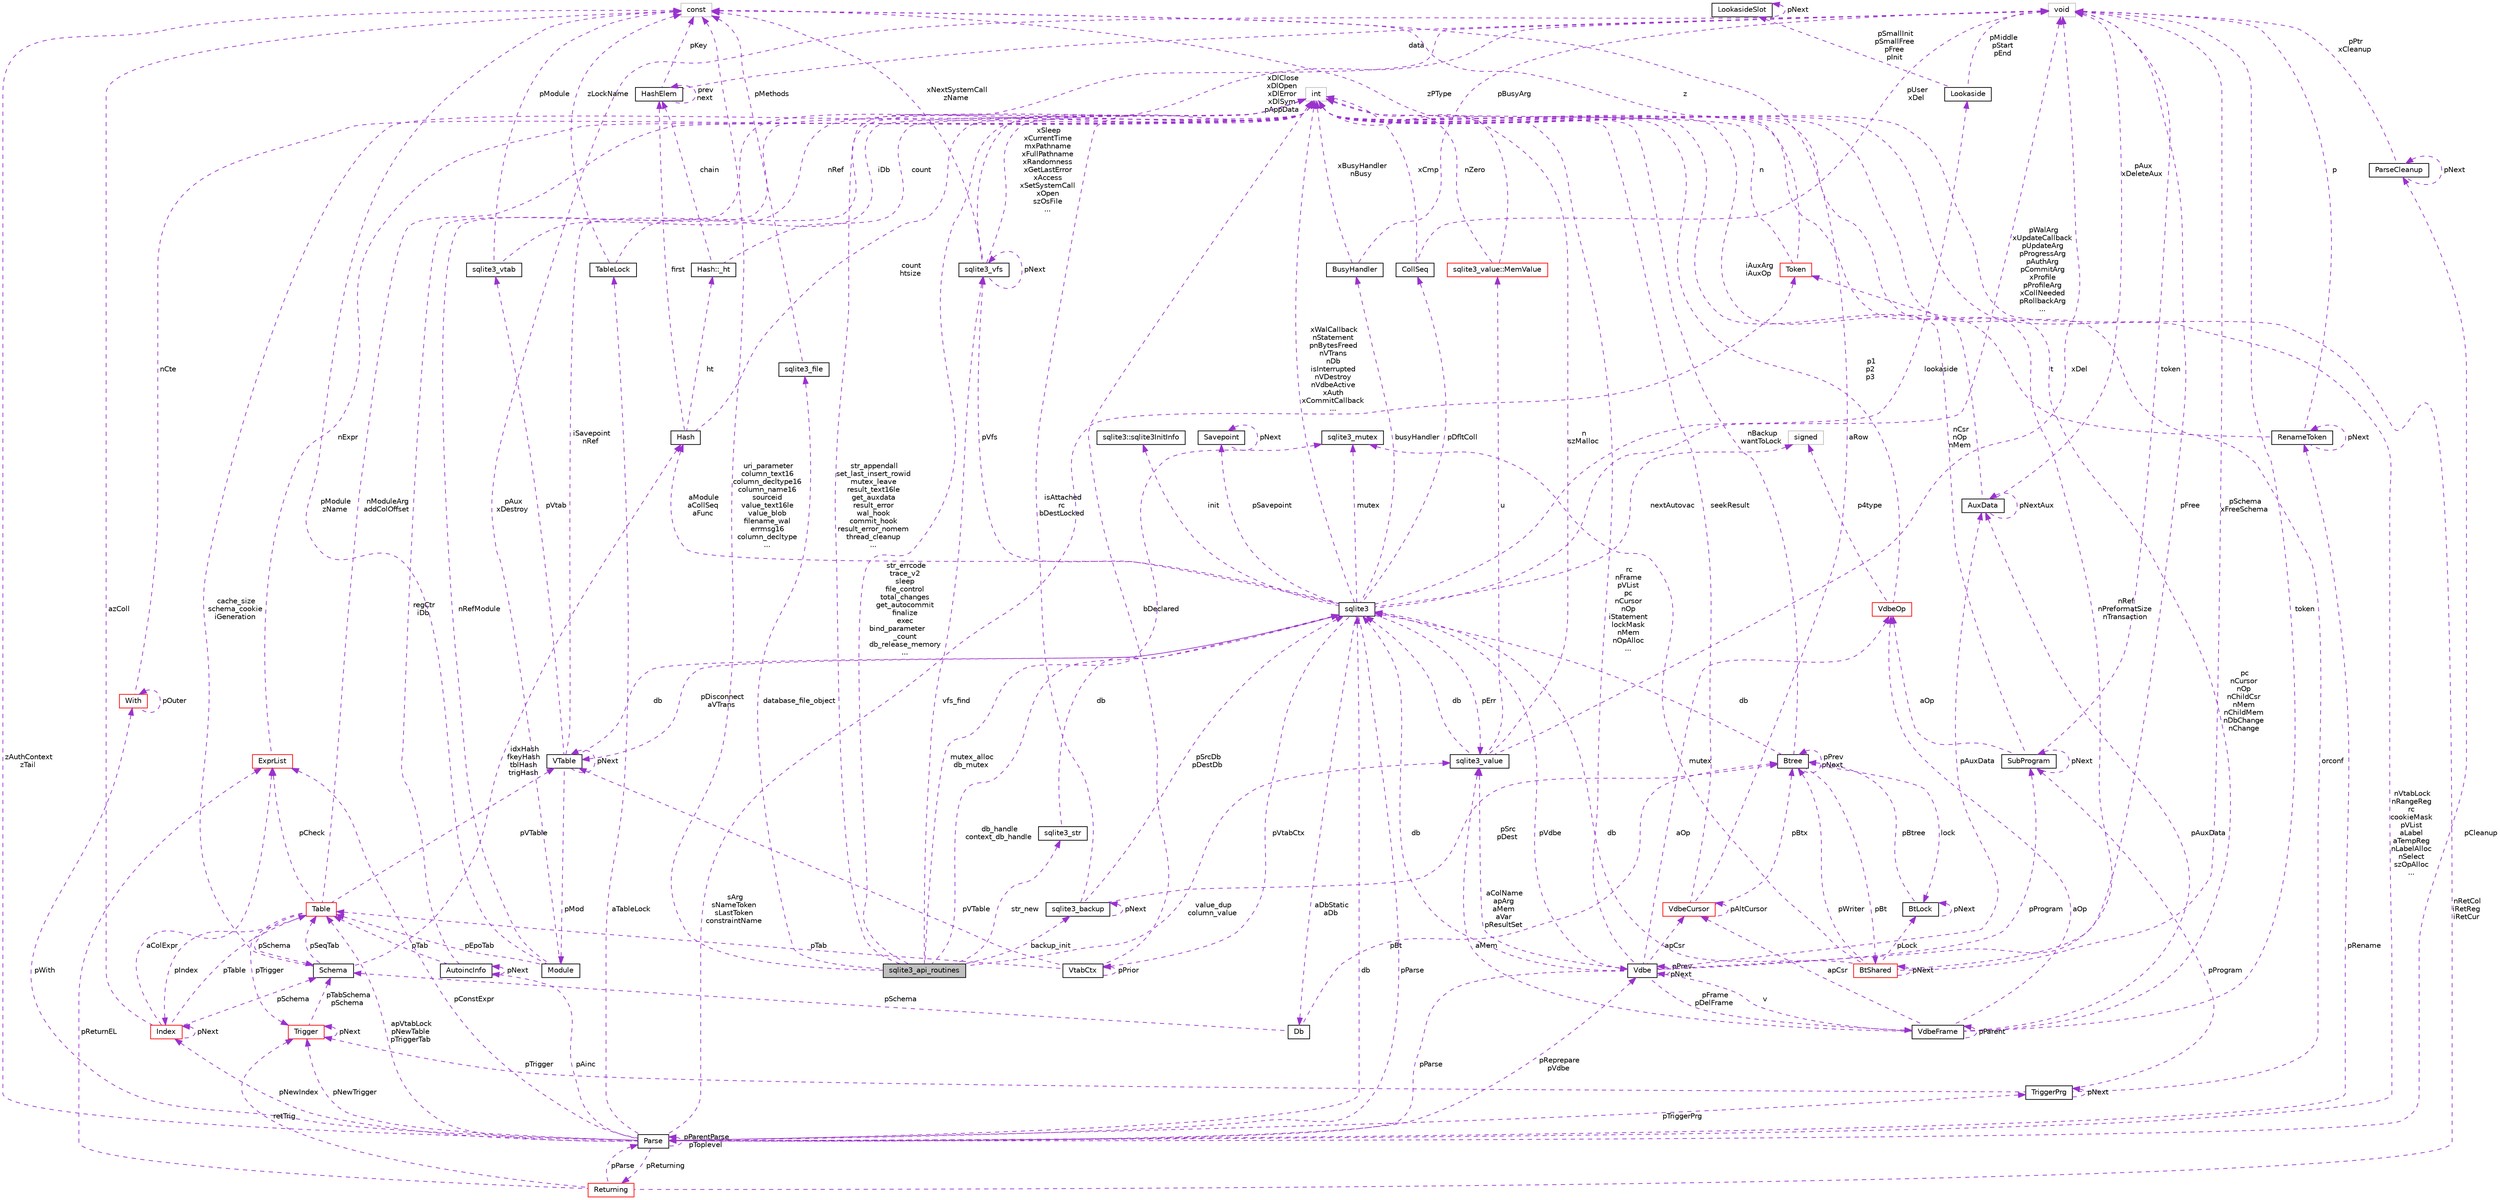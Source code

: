 digraph "sqlite3_api_routines"
{
 // LATEX_PDF_SIZE
  edge [fontname="Helvetica",fontsize="10",labelfontname="Helvetica",labelfontsize="10"];
  node [fontname="Helvetica",fontsize="10",shape=record];
  Node1 [label="sqlite3_api_routines",height=0.2,width=0.4,color="black", fillcolor="grey75", style="filled", fontcolor="black",tooltip=" "];
  Node2 -> Node1 [dir="back",color="darkorchid3",fontsize="10",style="dashed",label=" str_new" ,fontname="Helvetica"];
  Node2 [label="sqlite3_str",height=0.2,width=0.4,color="black", fillcolor="white", style="filled",URL="$structsqlite3__str.html",tooltip=" "];
  Node3 -> Node2 [dir="back",color="darkorchid3",fontsize="10",style="dashed",label=" db" ,fontname="Helvetica"];
  Node3 [label="sqlite3",height=0.2,width=0.4,color="black", fillcolor="white", style="filled",URL="$structsqlite3.html",tooltip=" "];
  Node4 -> Node3 [dir="back",color="darkorchid3",fontsize="10",style="dashed",label=" pVdbe" ,fontname="Helvetica"];
  Node4 [label="Vdbe",height=0.2,width=0.4,color="black", fillcolor="white", style="filled",URL="$structVdbe.html",tooltip=" "];
  Node4 -> Node4 [dir="back",color="darkorchid3",fontsize="10",style="dashed",label=" pPrev\npNext" ,fontname="Helvetica"];
  Node3 -> Node4 [dir="back",color="darkorchid3",fontsize="10",style="dashed",label=" db" ,fontname="Helvetica"];
  Node5 -> Node4 [dir="back",color="darkorchid3",fontsize="10",style="dashed",label=" pFree" ,fontname="Helvetica"];
  Node5 [label="void",height=0.2,width=0.4,color="grey75", fillcolor="white", style="filled",tooltip=" "];
  Node6 -> Node4 [dir="back",color="darkorchid3",fontsize="10",style="dashed",label=" aColName\napArg\naMem\naVar\npResultSet" ,fontname="Helvetica"];
  Node6 [label="sqlite3_value",height=0.2,width=0.4,color="black", fillcolor="white", style="filled",URL="$structsqlite3__value.html",tooltip=" "];
  Node3 -> Node6 [dir="back",color="darkorchid3",fontsize="10",style="dashed",label=" db" ,fontname="Helvetica"];
  Node5 -> Node6 [dir="back",color="darkorchid3",fontsize="10",style="dashed",label=" xDel" ,fontname="Helvetica"];
  Node7 -> Node6 [dir="back",color="darkorchid3",fontsize="10",style="dashed",label=" u" ,fontname="Helvetica"];
  Node7 [label="sqlite3_value::MemValue",height=0.2,width=0.4,color="red", fillcolor="white", style="filled",URL="$unionsqlite3__value_1_1MemValue.html",tooltip=" "];
  Node8 -> Node7 [dir="back",color="darkorchid3",fontsize="10",style="dashed",label=" nZero" ,fontname="Helvetica"];
  Node8 [label="int",height=0.2,width=0.4,color="grey75", fillcolor="white", style="filled",tooltip=" "];
  Node9 -> Node7 [dir="back",color="darkorchid3",fontsize="10",style="dashed",label=" zPType" ,fontname="Helvetica"];
  Node9 [label="const",height=0.2,width=0.4,color="grey75", fillcolor="white", style="filled",tooltip=" "];
  Node8 -> Node6 [dir="back",color="darkorchid3",fontsize="10",style="dashed",label=" n\nszMalloc" ,fontname="Helvetica"];
  Node12 -> Node4 [dir="back",color="darkorchid3",fontsize="10",style="dashed",label=" pFrame\npDelFrame" ,fontname="Helvetica"];
  Node12 [label="VdbeFrame",height=0.2,width=0.4,color="black", fillcolor="white", style="filled",URL="$structVdbeFrame.html",tooltip=" "];
  Node4 -> Node12 [dir="back",color="darkorchid3",fontsize="10",style="dashed",label=" v" ,fontname="Helvetica"];
  Node5 -> Node12 [dir="back",color="darkorchid3",fontsize="10",style="dashed",label=" token" ,fontname="Helvetica"];
  Node6 -> Node12 [dir="back",color="darkorchid3",fontsize="10",style="dashed",label=" aMem" ,fontname="Helvetica"];
  Node12 -> Node12 [dir="back",color="darkorchid3",fontsize="10",style="dashed",label=" pParent" ,fontname="Helvetica"];
  Node8 -> Node12 [dir="back",color="darkorchid3",fontsize="10",style="dashed",label=" pc\nnCursor\nnOp\nnChildCsr\nnMem\nnChildMem\nnDbChange\nnChange" ,fontname="Helvetica"];
  Node13 -> Node12 [dir="back",color="darkorchid3",fontsize="10",style="dashed",label=" pAuxData" ,fontname="Helvetica"];
  Node13 [label="AuxData",height=0.2,width=0.4,color="black", fillcolor="white", style="filled",URL="$structAuxData.html",tooltip=" "];
  Node5 -> Node13 [dir="back",color="darkorchid3",fontsize="10",style="dashed",label=" pAux\nxDeleteAux" ,fontname="Helvetica"];
  Node8 -> Node13 [dir="back",color="darkorchid3",fontsize="10",style="dashed",label=" iAuxArg\niAuxOp" ,fontname="Helvetica"];
  Node13 -> Node13 [dir="back",color="darkorchid3",fontsize="10",style="dashed",label=" pNextAux" ,fontname="Helvetica"];
  Node14 -> Node12 [dir="back",color="darkorchid3",fontsize="10",style="dashed",label=" apCsr" ,fontname="Helvetica"];
  Node14 [label="VdbeCursor",height=0.2,width=0.4,color="red", fillcolor="white", style="filled",URL="$structVdbeCursor.html",tooltip=" "];
  Node8 -> Node14 [dir="back",color="darkorchid3",fontsize="10",style="dashed",label=" seekResult" ,fontname="Helvetica"];
  Node14 -> Node14 [dir="back",color="darkorchid3",fontsize="10",style="dashed",label=" pAltCursor" ,fontname="Helvetica"];
  Node21 -> Node14 [dir="back",color="darkorchid3",fontsize="10",style="dashed",label=" pBtx" ,fontname="Helvetica"];
  Node21 [label="Btree",height=0.2,width=0.4,color="black", fillcolor="white", style="filled",URL="$structBtree.html",tooltip=" "];
  Node17 -> Node21 [dir="back",color="darkorchid3",fontsize="10",style="dashed",label=" pBt" ,fontname="Helvetica"];
  Node17 [label="BtShared",height=0.2,width=0.4,color="red", fillcolor="white", style="filled",URL="$structBtShared.html",tooltip=" "];
  Node17 -> Node17 [dir="back",color="darkorchid3",fontsize="10",style="dashed",label=" pNext" ,fontname="Helvetica"];
  Node3 -> Node17 [dir="back",color="darkorchid3",fontsize="10",style="dashed",label=" db" ,fontname="Helvetica"];
  Node5 -> Node17 [dir="back",color="darkorchid3",fontsize="10",style="dashed",label=" pSchema\nxFreeSchema" ,fontname="Helvetica"];
  Node19 -> Node17 [dir="back",color="darkorchid3",fontsize="10",style="dashed",label=" mutex" ,fontname="Helvetica"];
  Node19 [label="sqlite3_mutex",height=0.2,width=0.4,color="black", fillcolor="white", style="filled",URL="$structsqlite3__mutex.html",tooltip=" "];
  Node20 -> Node17 [dir="back",color="darkorchid3",fontsize="10",style="dashed",label=" pLock" ,fontname="Helvetica"];
  Node20 [label="BtLock",height=0.2,width=0.4,color="black", fillcolor="white", style="filled",URL="$structBtLock.html",tooltip=" "];
  Node20 -> Node20 [dir="back",color="darkorchid3",fontsize="10",style="dashed",label=" pNext" ,fontname="Helvetica"];
  Node21 -> Node20 [dir="back",color="darkorchid3",fontsize="10",style="dashed",label=" pBtree" ,fontname="Helvetica"];
  Node8 -> Node17 [dir="back",color="darkorchid3",fontsize="10",style="dashed",label=" nRef\nnPreformatSize\nnTransaction" ,fontname="Helvetica"];
  Node21 -> Node17 [dir="back",color="darkorchid3",fontsize="10",style="dashed",label=" pWriter" ,fontname="Helvetica"];
  Node3 -> Node21 [dir="back",color="darkorchid3",fontsize="10",style="dashed",label=" db" ,fontname="Helvetica"];
  Node20 -> Node21 [dir="back",color="darkorchid3",fontsize="10",style="dashed",label=" lock" ,fontname="Helvetica"];
  Node8 -> Node21 [dir="back",color="darkorchid3",fontsize="10",style="dashed",label=" nBackup\nwantToLock" ,fontname="Helvetica"];
  Node21 -> Node21 [dir="back",color="darkorchid3",fontsize="10",style="dashed",label=" pPrev\npNext" ,fontname="Helvetica"];
  Node9 -> Node14 [dir="back",color="darkorchid3",fontsize="10",style="dashed",label=" aRow" ,fontname="Helvetica"];
  Node47 -> Node12 [dir="back",color="darkorchid3",fontsize="10",style="dashed",label=" aOp" ,fontname="Helvetica"];
  Node47 [label="VdbeOp",height=0.2,width=0.4,color="red", fillcolor="white", style="filled",URL="$structVdbeOp.html",tooltip=" "];
  Node8 -> Node47 [dir="back",color="darkorchid3",fontsize="10",style="dashed",label=" p1\np2\np3" ,fontname="Helvetica"];
  Node80 -> Node47 [dir="back",color="darkorchid3",fontsize="10",style="dashed",label=" p4type" ,fontname="Helvetica"];
  Node80 [label="signed",height=0.2,width=0.4,color="grey75", fillcolor="white", style="filled",tooltip=" "];
  Node8 -> Node4 [dir="back",color="darkorchid3",fontsize="10",style="dashed",label=" rc\nnFrame\npVList\npc\nnCursor\nnOp\niStatement\nlockMask\nnMem\nnOpAlloc\n..." ,fontname="Helvetica"];
  Node13 -> Node4 [dir="back",color="darkorchid3",fontsize="10",style="dashed",label=" pAuxData" ,fontname="Helvetica"];
  Node78 -> Node4 [dir="back",color="darkorchid3",fontsize="10",style="dashed",label=" pProgram" ,fontname="Helvetica"];
  Node78 [label="SubProgram",height=0.2,width=0.4,color="black", fillcolor="white", style="filled",URL="$structSubProgram.html",tooltip=" "];
  Node5 -> Node78 [dir="back",color="darkorchid3",fontsize="10",style="dashed",label=" token" ,fontname="Helvetica"];
  Node8 -> Node78 [dir="back",color="darkorchid3",fontsize="10",style="dashed",label=" nCsr\nnOp\nnMem" ,fontname="Helvetica"];
  Node78 -> Node78 [dir="back",color="darkorchid3",fontsize="10",style="dashed",label=" pNext" ,fontname="Helvetica"];
  Node47 -> Node78 [dir="back",color="darkorchid3",fontsize="10",style="dashed",label=" aOp" ,fontname="Helvetica"];
  Node14 -> Node4 [dir="back",color="darkorchid3",fontsize="10",style="dashed",label=" apCsr" ,fontname="Helvetica"];
  Node81 -> Node4 [dir="back",color="darkorchid3",fontsize="10",style="dashed",label=" pParse" ,fontname="Helvetica"];
  Node81 [label="Parse",height=0.2,width=0.4,color="black", fillcolor="white", style="filled",URL="$structParse.html",tooltip=" "];
  Node4 -> Node81 [dir="back",color="darkorchid3",fontsize="10",style="dashed",label=" pReprepare\npVdbe" ,fontname="Helvetica"];
  Node3 -> Node81 [dir="back",color="darkorchid3",fontsize="10",style="dashed",label=" db" ,fontname="Helvetica"];
  Node82 -> Node81 [dir="back",color="darkorchid3",fontsize="10",style="dashed",label=" pCleanup" ,fontname="Helvetica"];
  Node82 [label="ParseCleanup",height=0.2,width=0.4,color="black", fillcolor="white", style="filled",URL="$structParseCleanup.html",tooltip=" "];
  Node82 -> Node82 [dir="back",color="darkorchid3",fontsize="10",style="dashed",label=" pNext" ,fontname="Helvetica"];
  Node5 -> Node82 [dir="back",color="darkorchid3",fontsize="10",style="dashed",label=" pPtr\nxCleanup" ,fontname="Helvetica"];
  Node83 -> Node81 [dir="back",color="darkorchid3",fontsize="10",style="dashed",label=" aTableLock" ,fontname="Helvetica"];
  Node83 [label="TableLock",height=0.2,width=0.4,color="black", fillcolor="white", style="filled",URL="$structTableLock.html",tooltip=" "];
  Node8 -> Node83 [dir="back",color="darkorchid3",fontsize="10",style="dashed",label=" iDb" ,fontname="Helvetica"];
  Node9 -> Node83 [dir="back",color="darkorchid3",fontsize="10",style="dashed",label=" zLockName" ,fontname="Helvetica"];
  Node84 -> Node81 [dir="back",color="darkorchid3",fontsize="10",style="dashed",label=" sArg\nsNameToken\nsLastToken\nconstraintName" ,fontname="Helvetica"];
  Node84 [label="Token",height=0.2,width=0.4,color="red", fillcolor="white", style="filled",URL="$classToken.html",tooltip=" "];
  Node8 -> Node84 [dir="back",color="darkorchid3",fontsize="10",style="dashed",label=" n" ,fontname="Helvetica"];
  Node9 -> Node84 [dir="back",color="darkorchid3",fontsize="10",style="dashed",label=" z" ,fontname="Helvetica"];
  Node64 -> Node81 [dir="back",color="darkorchid3",fontsize="10",style="dashed",label=" pWith" ,fontname="Helvetica"];
  Node64 [label="With",height=0.2,width=0.4,color="red", fillcolor="white", style="filled",URL="$structWith.html",tooltip=" "];
  Node64 -> Node64 [dir="back",color="darkorchid3",fontsize="10",style="dashed",label=" pOuter" ,fontname="Helvetica"];
  Node8 -> Node64 [dir="back",color="darkorchid3",fontsize="10",style="dashed",label=" nCte" ,fontname="Helvetica"];
  Node8 -> Node81 [dir="back",color="darkorchid3",fontsize="10",style="dashed",label=" nVtabLock\nnRangeReg\nrc\ncookieMask\npVList\naLabel\naTempReg\nnLabelAlloc\nnSelect\nszOpAlloc\n..." ,fontname="Helvetica"];
  Node51 -> Node81 [dir="back",color="darkorchid3",fontsize="10",style="dashed",label=" apVtabLock\npNewTable\npTriggerTab" ,fontname="Helvetica"];
  Node51 [label="Table",height=0.2,width=0.4,color="red", fillcolor="white", style="filled",URL="$structTable.html",tooltip=" "];
  Node52 -> Node51 [dir="back",color="darkorchid3",fontsize="10",style="dashed",label=" pSchema" ,fontname="Helvetica"];
  Node52 [label="Schema",height=0.2,width=0.4,color="black", fillcolor="white", style="filled",URL="$structSchema.html",tooltip=" "];
  Node8 -> Node52 [dir="back",color="darkorchid3",fontsize="10",style="dashed",label=" cache_size\nschema_cookie\niGeneration" ,fontname="Helvetica"];
  Node51 -> Node52 [dir="back",color="darkorchid3",fontsize="10",style="dashed",label=" pSeqTab" ,fontname="Helvetica"];
  Node53 -> Node52 [dir="back",color="darkorchid3",fontsize="10",style="dashed",label=" idxHash\nfkeyHash\ntblHash\ntrigHash" ,fontname="Helvetica"];
  Node53 [label="Hash",height=0.2,width=0.4,color="black", fillcolor="white", style="filled",URL="$structHash.html",tooltip=" "];
  Node54 -> Node53 [dir="back",color="darkorchid3",fontsize="10",style="dashed",label=" ht" ,fontname="Helvetica"];
  Node54 [label="Hash::_ht",height=0.2,width=0.4,color="black", fillcolor="white", style="filled",URL="$structHash_1_1__ht.html",tooltip=" "];
  Node8 -> Node54 [dir="back",color="darkorchid3",fontsize="10",style="dashed",label=" count" ,fontname="Helvetica"];
  Node55 -> Node54 [dir="back",color="darkorchid3",fontsize="10",style="dashed",label=" chain" ,fontname="Helvetica"];
  Node55 [label="HashElem",height=0.2,width=0.4,color="black", fillcolor="white", style="filled",URL="$structHashElem.html",tooltip=" "];
  Node5 -> Node55 [dir="back",color="darkorchid3",fontsize="10",style="dashed",label=" data" ,fontname="Helvetica"];
  Node55 -> Node55 [dir="back",color="darkorchid3",fontsize="10",style="dashed",label=" prev\nnext" ,fontname="Helvetica"];
  Node9 -> Node55 [dir="back",color="darkorchid3",fontsize="10",style="dashed",label=" pKey" ,fontname="Helvetica"];
  Node8 -> Node53 [dir="back",color="darkorchid3",fontsize="10",style="dashed",label=" count\nhtsize" ,fontname="Helvetica"];
  Node55 -> Node53 [dir="back",color="darkorchid3",fontsize="10",style="dashed",label=" first" ,fontname="Helvetica"];
  Node49 -> Node51 [dir="back",color="darkorchid3",fontsize="10",style="dashed",label=" pVTable" ,fontname="Helvetica"];
  Node49 [label="VTable",height=0.2,width=0.4,color="black", fillcolor="white", style="filled",URL="$structVTable.html",tooltip=" "];
  Node3 -> Node49 [dir="back",color="darkorchid3",fontsize="10",style="dashed",label=" db" ,fontname="Helvetica"];
  Node49 -> Node49 [dir="back",color="darkorchid3",fontsize="10",style="dashed",label=" pNext" ,fontname="Helvetica"];
  Node8 -> Node49 [dir="back",color="darkorchid3",fontsize="10",style="dashed",label=" iSavepoint\nnRef" ,fontname="Helvetica"];
  Node50 -> Node49 [dir="back",color="darkorchid3",fontsize="10",style="dashed",label=" pMod" ,fontname="Helvetica"];
  Node50 [label="Module",height=0.2,width=0.4,color="black", fillcolor="white", style="filled",URL="$structModule.html",tooltip=" "];
  Node5 -> Node50 [dir="back",color="darkorchid3",fontsize="10",style="dashed",label=" pAux\nxDestroy" ,fontname="Helvetica"];
  Node8 -> Node50 [dir="back",color="darkorchid3",fontsize="10",style="dashed",label=" nRefModule" ,fontname="Helvetica"];
  Node51 -> Node50 [dir="back",color="darkorchid3",fontsize="10",style="dashed",label=" pEpoTab" ,fontname="Helvetica"];
  Node9 -> Node50 [dir="back",color="darkorchid3",fontsize="10",style="dashed",label=" pModule\nzName" ,fontname="Helvetica"];
  Node36 -> Node49 [dir="back",color="darkorchid3",fontsize="10",style="dashed",label=" pVtab" ,fontname="Helvetica"];
  Node36 [label="sqlite3_vtab",height=0.2,width=0.4,color="black", fillcolor="white", style="filled",URL="$structsqlite3__vtab.html",tooltip=" "];
  Node8 -> Node36 [dir="back",color="darkorchid3",fontsize="10",style="dashed",label=" nRef" ,fontname="Helvetica"];
  Node9 -> Node36 [dir="back",color="darkorchid3",fontsize="10",style="dashed",label=" pModule" ,fontname="Helvetica"];
  Node8 -> Node51 [dir="back",color="darkorchid3",fontsize="10",style="dashed",label=" nModuleArg\naddColOffset" ,fontname="Helvetica"];
  Node75 -> Node51 [dir="back",color="darkorchid3",fontsize="10",style="dashed",label=" pTrigger" ,fontname="Helvetica"];
  Node75 [label="Trigger",height=0.2,width=0.4,color="red", fillcolor="white", style="filled",URL="$structTrigger.html",tooltip=" "];
  Node52 -> Node75 [dir="back",color="darkorchid3",fontsize="10",style="dashed",label=" pTabSchema\npSchema" ,fontname="Helvetica"];
  Node75 -> Node75 [dir="back",color="darkorchid3",fontsize="10",style="dashed",label=" pNext" ,fontname="Helvetica"];
  Node61 -> Node51 [dir="back",color="darkorchid3",fontsize="10",style="dashed",label=" pCheck" ,fontname="Helvetica"];
  Node61 [label="ExprList",height=0.2,width=0.4,color="red", fillcolor="white", style="filled",URL="$structExprList.html",tooltip=" "];
  Node8 -> Node61 [dir="back",color="darkorchid3",fontsize="10",style="dashed",label=" nExpr" ,fontname="Helvetica"];
  Node71 -> Node51 [dir="back",color="darkorchid3",fontsize="10",style="dashed",label=" pIndex" ,fontname="Helvetica"];
  Node71 [label="Index",height=0.2,width=0.4,color="red", fillcolor="white", style="filled",URL="$structIndex.html",tooltip=" "];
  Node52 -> Node71 [dir="back",color="darkorchid3",fontsize="10",style="dashed",label=" pSchema" ,fontname="Helvetica"];
  Node51 -> Node71 [dir="back",color="darkorchid3",fontsize="10",style="dashed",label=" pTable" ,fontname="Helvetica"];
  Node61 -> Node71 [dir="back",color="darkorchid3",fontsize="10",style="dashed",label=" aColExpr" ,fontname="Helvetica"];
  Node9 -> Node71 [dir="back",color="darkorchid3",fontsize="10",style="dashed",label=" azColl" ,fontname="Helvetica"];
  Node71 -> Node71 [dir="back",color="darkorchid3",fontsize="10",style="dashed",label=" pNext" ,fontname="Helvetica"];
  Node75 -> Node81 [dir="back",color="darkorchid3",fontsize="10",style="dashed",label=" pNewTrigger" ,fontname="Helvetica"];
  Node98 -> Node81 [dir="back",color="darkorchid3",fontsize="10",style="dashed",label=" pTriggerPrg" ,fontname="Helvetica"];
  Node98 [label="TriggerPrg",height=0.2,width=0.4,color="black", fillcolor="white", style="filled",URL="$structTriggerPrg.html",tooltip=" "];
  Node8 -> Node98 [dir="back",color="darkorchid3",fontsize="10",style="dashed",label=" orconf" ,fontname="Helvetica"];
  Node78 -> Node98 [dir="back",color="darkorchid3",fontsize="10",style="dashed",label=" pProgram" ,fontname="Helvetica"];
  Node75 -> Node98 [dir="back",color="darkorchid3",fontsize="10",style="dashed",label=" pTrigger" ,fontname="Helvetica"];
  Node98 -> Node98 [dir="back",color="darkorchid3",fontsize="10",style="dashed",label=" pNext" ,fontname="Helvetica"];
  Node99 -> Node81 [dir="back",color="darkorchid3",fontsize="10",style="dashed",label=" pRename" ,fontname="Helvetica"];
  Node99 [label="RenameToken",height=0.2,width=0.4,color="black", fillcolor="white", style="filled",URL="$structRenameToken.html",tooltip=" "];
  Node84 -> Node99 [dir="back",color="darkorchid3",fontsize="10",style="dashed",label=" t" ,fontname="Helvetica"];
  Node5 -> Node99 [dir="back",color="darkorchid3",fontsize="10",style="dashed",label=" p" ,fontname="Helvetica"];
  Node99 -> Node99 [dir="back",color="darkorchid3",fontsize="10",style="dashed",label=" pNext" ,fontname="Helvetica"];
  Node71 -> Node81 [dir="back",color="darkorchid3",fontsize="10",style="dashed",label=" pNewIndex" ,fontname="Helvetica"];
  Node9 -> Node81 [dir="back",color="darkorchid3",fontsize="10",style="dashed",label=" zAuthContext\nzTail" ,fontname="Helvetica"];
  Node100 -> Node81 [dir="back",color="darkorchid3",fontsize="10",style="dashed",label=" pReturning" ,fontname="Helvetica"];
  Node100 [label="Returning",height=0.2,width=0.4,color="red", fillcolor="white", style="filled",URL="$structReturning.html",tooltip=" "];
  Node8 -> Node100 [dir="back",color="darkorchid3",fontsize="10",style="dashed",label=" nRetCol\niRetReg\niRetCur" ,fontname="Helvetica"];
  Node75 -> Node100 [dir="back",color="darkorchid3",fontsize="10",style="dashed",label=" retTrig" ,fontname="Helvetica"];
  Node61 -> Node100 [dir="back",color="darkorchid3",fontsize="10",style="dashed",label=" pReturnEL" ,fontname="Helvetica"];
  Node81 -> Node100 [dir="back",color="darkorchid3",fontsize="10",style="dashed",label=" pParse" ,fontname="Helvetica"];
  Node101 -> Node81 [dir="back",color="darkorchid3",fontsize="10",style="dashed",label=" pAinc" ,fontname="Helvetica"];
  Node101 [label="AutoincInfo",height=0.2,width=0.4,color="black", fillcolor="white", style="filled",URL="$structAutoincInfo.html",tooltip=" "];
  Node8 -> Node101 [dir="back",color="darkorchid3",fontsize="10",style="dashed",label=" regCtr\niDb" ,fontname="Helvetica"];
  Node51 -> Node101 [dir="back",color="darkorchid3",fontsize="10",style="dashed",label=" pTab" ,fontname="Helvetica"];
  Node101 -> Node101 [dir="back",color="darkorchid3",fontsize="10",style="dashed",label=" pNext" ,fontname="Helvetica"];
  Node61 -> Node81 [dir="back",color="darkorchid3",fontsize="10",style="dashed",label=" pConstExpr" ,fontname="Helvetica"];
  Node81 -> Node81 [dir="back",color="darkorchid3",fontsize="10",style="dashed",label=" pParentParse\npToplevel" ,fontname="Helvetica"];
  Node47 -> Node4 [dir="back",color="darkorchid3",fontsize="10",style="dashed",label=" aOp" ,fontname="Helvetica"];
  Node102 -> Node3 [dir="back",color="darkorchid3",fontsize="10",style="dashed",label=" pSavepoint" ,fontname="Helvetica"];
  Node102 [label="Savepoint",height=0.2,width=0.4,color="black", fillcolor="white", style="filled",URL="$structSavepoint.html",tooltip=" "];
  Node102 -> Node102 [dir="back",color="darkorchid3",fontsize="10",style="dashed",label=" pNext" ,fontname="Helvetica"];
  Node5 -> Node3 [dir="back",color="darkorchid3",fontsize="10",style="dashed",label=" pWalArg\nxUpdateCallback\npUpdateArg\npProgressArg\npAuthArg\npCommitArg\nxProfile\npProfileArg\nxCollNeeded\npRollbackArg\n..." ,fontname="Helvetica"];
  Node103 -> Node3 [dir="back",color="darkorchid3",fontsize="10",style="dashed",label=" lookaside" ,fontname="Helvetica"];
  Node103 [label="Lookaside",height=0.2,width=0.4,color="black", fillcolor="white", style="filled",URL="$structLookaside.html",tooltip=" "];
  Node5 -> Node103 [dir="back",color="darkorchid3",fontsize="10",style="dashed",label=" pMiddle\npStart\npEnd" ,fontname="Helvetica"];
  Node104 -> Node103 [dir="back",color="darkorchid3",fontsize="10",style="dashed",label=" pSmallInit\npSmallFree\npFree\npInit" ,fontname="Helvetica"];
  Node104 [label="LookasideSlot",height=0.2,width=0.4,color="black", fillcolor="white", style="filled",URL="$structLookasideSlot.html",tooltip=" "];
  Node104 -> Node104 [dir="back",color="darkorchid3",fontsize="10",style="dashed",label=" pNext" ,fontname="Helvetica"];
  Node6 -> Node3 [dir="back",color="darkorchid3",fontsize="10",style="dashed",label=" pErr" ,fontname="Helvetica"];
  Node19 -> Node3 [dir="back",color="darkorchid3",fontsize="10",style="dashed",label=" mutex" ,fontname="Helvetica"];
  Node29 -> Node3 [dir="back",color="darkorchid3",fontsize="10",style="dashed",label=" pVfs" ,fontname="Helvetica"];
  Node29 [label="sqlite3_vfs",height=0.2,width=0.4,color="black", fillcolor="white", style="filled",URL="$structsqlite3__vfs.html",tooltip=" "];
  Node5 -> Node29 [dir="back",color="darkorchid3",fontsize="10",style="dashed",label=" xDlClose\nxDlOpen\nxDlError\nxDlSym\npAppData" ,fontname="Helvetica"];
  Node29 -> Node29 [dir="back",color="darkorchid3",fontsize="10",style="dashed",label=" pNext" ,fontname="Helvetica"];
  Node8 -> Node29 [dir="back",color="darkorchid3",fontsize="10",style="dashed",label=" xSleep\nxCurrentTime\nmxPathname\nxFullPathname\nxRandomness\nxGetLastError\nxAccess\nxSetSystemCall\nxOpen\nszOsFile\n..." ,fontname="Helvetica"];
  Node9 -> Node29 [dir="back",color="darkorchid3",fontsize="10",style="dashed",label=" xNextSystemCall\nzName" ,fontname="Helvetica"];
  Node105 -> Node3 [dir="back",color="darkorchid3",fontsize="10",style="dashed",label=" init" ,fontname="Helvetica"];
  Node105 [label="sqlite3::sqlite3InitInfo",height=0.2,width=0.4,color="black", fillcolor="white", style="filled",URL="$structsqlite3_1_1sqlite3InitInfo.html",tooltip=" "];
  Node106 -> Node3 [dir="back",color="darkorchid3",fontsize="10",style="dashed",label=" busyHandler" ,fontname="Helvetica"];
  Node106 [label="BusyHandler",height=0.2,width=0.4,color="black", fillcolor="white", style="filled",URL="$structBusyHandler.html",tooltip=" "];
  Node5 -> Node106 [dir="back",color="darkorchid3",fontsize="10",style="dashed",label=" pBusyArg" ,fontname="Helvetica"];
  Node8 -> Node106 [dir="back",color="darkorchid3",fontsize="10",style="dashed",label=" xBusyHandler\nnBusy" ,fontname="Helvetica"];
  Node107 -> Node3 [dir="back",color="darkorchid3",fontsize="10",style="dashed",label=" pVtabCtx" ,fontname="Helvetica"];
  Node107 [label="VtabCtx",height=0.2,width=0.4,color="black", fillcolor="white", style="filled",URL="$structVtabCtx.html",tooltip=" "];
  Node107 -> Node107 [dir="back",color="darkorchid3",fontsize="10",style="dashed",label=" pPrior" ,fontname="Helvetica"];
  Node8 -> Node107 [dir="back",color="darkorchid3",fontsize="10",style="dashed",label=" bDeclared" ,fontname="Helvetica"];
  Node49 -> Node107 [dir="back",color="darkorchid3",fontsize="10",style="dashed",label=" pVTable" ,fontname="Helvetica"];
  Node51 -> Node107 [dir="back",color="darkorchid3",fontsize="10",style="dashed",label=" pTab" ,fontname="Helvetica"];
  Node34 -> Node3 [dir="back",color="darkorchid3",fontsize="10",style="dashed",label=" pDfltColl" ,fontname="Helvetica"];
  Node34 [label="CollSeq",height=0.2,width=0.4,color="black", fillcolor="white", style="filled",URL="$structCollSeq.html",tooltip=" "];
  Node5 -> Node34 [dir="back",color="darkorchid3",fontsize="10",style="dashed",label=" pUser\nxDel" ,fontname="Helvetica"];
  Node8 -> Node34 [dir="back",color="darkorchid3",fontsize="10",style="dashed",label=" xCmp" ,fontname="Helvetica"];
  Node49 -> Node3 [dir="back",color="darkorchid3",fontsize="10",style="dashed",label=" pDisconnect\naVTrans" ,fontname="Helvetica"];
  Node8 -> Node3 [dir="back",color="darkorchid3",fontsize="10",style="dashed",label=" xWalCallback\nnStatement\npnBytesFreed\nnVTrans\nnDb\nisInterrupted\nnVDestroy\nnVdbeActive\nxAuth\nxCommitCallback\n..." ,fontname="Helvetica"];
  Node80 -> Node3 [dir="back",color="darkorchid3",fontsize="10",style="dashed",label=" nextAutovac" ,fontname="Helvetica"];
  Node108 -> Node3 [dir="back",color="darkorchid3",fontsize="10",style="dashed",label=" aDbStatic\naDb" ,fontname="Helvetica"];
  Node108 [label="Db",height=0.2,width=0.4,color="black", fillcolor="white", style="filled",URL="$structDb.html",tooltip=" "];
  Node52 -> Node108 [dir="back",color="darkorchid3",fontsize="10",style="dashed",label=" pSchema" ,fontname="Helvetica"];
  Node21 -> Node108 [dir="back",color="darkorchid3",fontsize="10",style="dashed",label=" pBt" ,fontname="Helvetica"];
  Node53 -> Node3 [dir="back",color="darkorchid3",fontsize="10",style="dashed",label=" aModule\naCollSeq\naFunc" ,fontname="Helvetica"];
  Node81 -> Node3 [dir="back",color="darkorchid3",fontsize="10",style="dashed",label=" pParse" ,fontname="Helvetica"];
  Node27 -> Node1 [dir="back",color="darkorchid3",fontsize="10",style="dashed",label=" backup_init" ,fontname="Helvetica"];
  Node27 [label="sqlite3_backup",height=0.2,width=0.4,color="black", fillcolor="white", style="filled",URL="$structsqlite3__backup.html",tooltip=" "];
  Node27 -> Node27 [dir="back",color="darkorchid3",fontsize="10",style="dashed",label=" pNext" ,fontname="Helvetica"];
  Node3 -> Node27 [dir="back",color="darkorchid3",fontsize="10",style="dashed",label=" pSrcDb\npDestDb" ,fontname="Helvetica"];
  Node8 -> Node27 [dir="back",color="darkorchid3",fontsize="10",style="dashed",label=" isAttached\nrc\nbDestLocked" ,fontname="Helvetica"];
  Node21 -> Node27 [dir="back",color="darkorchid3",fontsize="10",style="dashed",label=" pSrc\npDest" ,fontname="Helvetica"];
  Node3 -> Node1 [dir="back",color="darkorchid3",fontsize="10",style="dashed",label=" db_handle\ncontext_db_handle" ,fontname="Helvetica"];
  Node5 -> Node1 [dir="back",color="darkorchid3",fontsize="10",style="dashed",label=" str_appendall\nset_last_insert_rowid\nmutex_leave\nresult_text16le\nget_auxdata\nresult_error\nwal_hook\ncommit_hook\nresult_error_nomem\nthread_cleanup\n..." ,fontname="Helvetica"];
  Node28 -> Node1 [dir="back",color="darkorchid3",fontsize="10",style="dashed",label=" database_file_object" ,fontname="Helvetica"];
  Node28 [label="sqlite3_file",height=0.2,width=0.4,color="black", fillcolor="white", style="filled",URL="$structsqlite3__file.html",tooltip=" "];
  Node9 -> Node28 [dir="back",color="darkorchid3",fontsize="10",style="dashed",label=" pMethods" ,fontname="Helvetica"];
  Node29 -> Node1 [dir="back",color="darkorchid3",fontsize="10",style="dashed",label=" vfs_find" ,fontname="Helvetica"];
  Node19 -> Node1 [dir="back",color="darkorchid3",fontsize="10",style="dashed",label=" mutex_alloc\ndb_mutex" ,fontname="Helvetica"];
  Node6 -> Node1 [dir="back",color="darkorchid3",fontsize="10",style="dashed",label=" value_dup\ncolumn_value" ,fontname="Helvetica"];
  Node8 -> Node1 [dir="back",color="darkorchid3",fontsize="10",style="dashed",label=" str_errcode\ntrace_v2\nsleep\nfile_control\ntotal_changes\nget_autocommit\nfinalize\nexec\nbind_parameter\l_count\ndb_release_memory\n..." ,fontname="Helvetica"];
  Node9 -> Node1 [dir="back",color="darkorchid3",fontsize="10",style="dashed",label=" uri_parameter\ncolumn_text16\ncolumn_decltype16\ncolumn_name16\nsourceid\nvalue_text16le\nvalue_blob\nfilename_wal\nerrmsg16\ncolumn_decltype\n..." ,fontname="Helvetica"];
}
